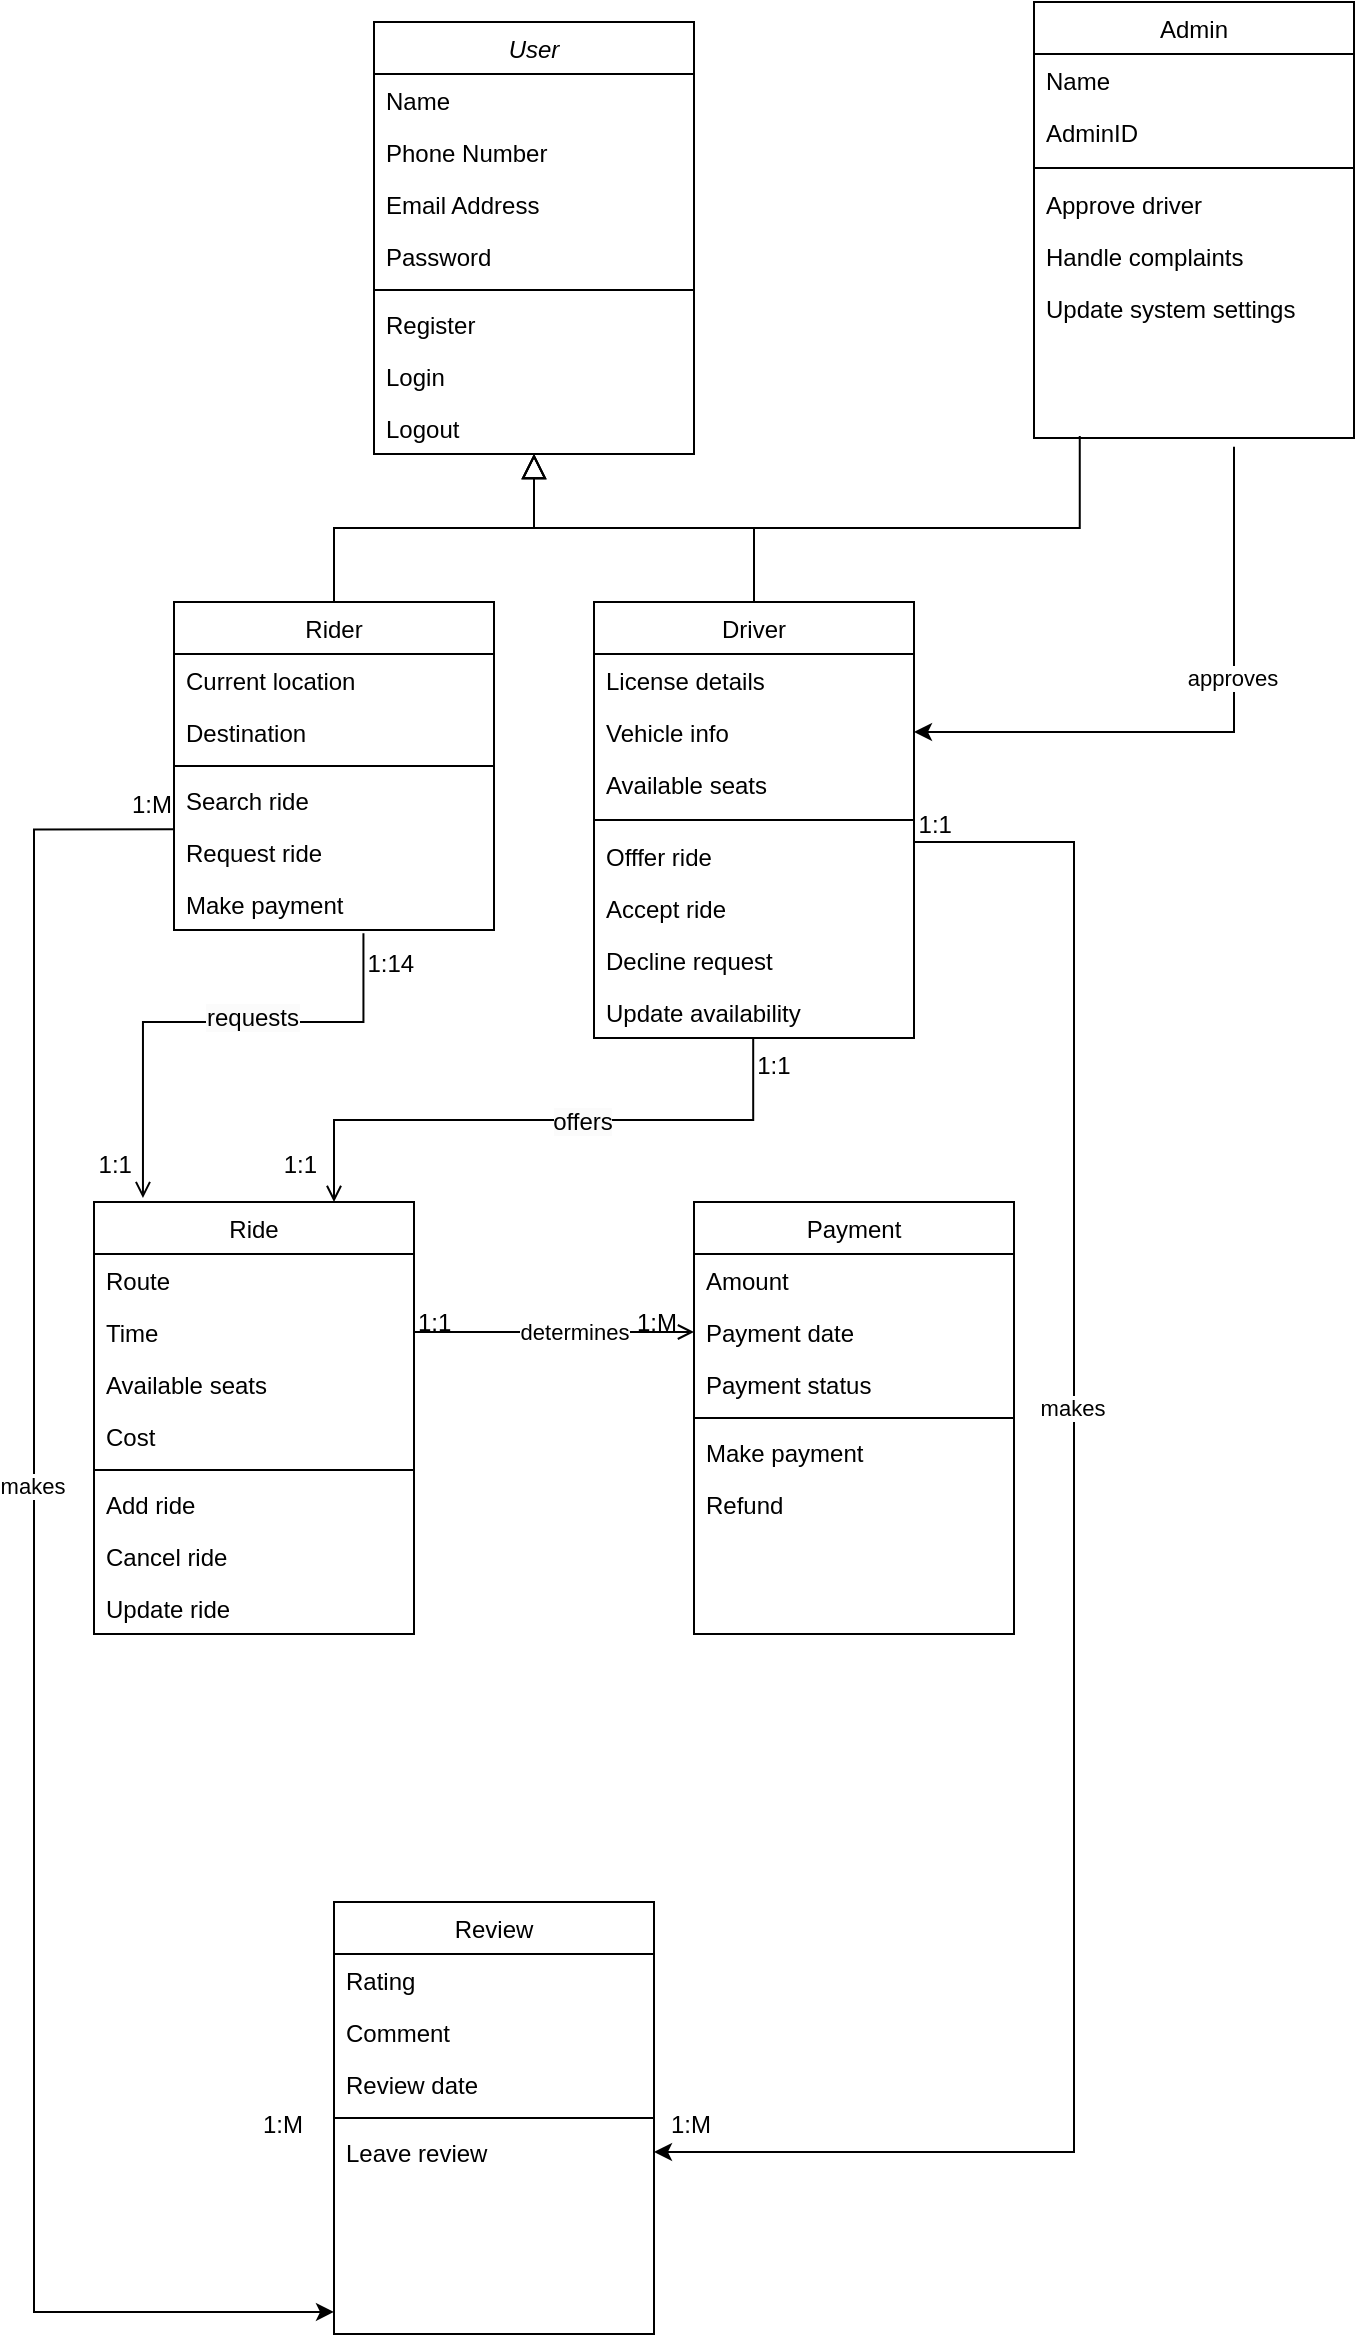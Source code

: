 <mxfile version="24.7.17">
  <diagram id="C5RBs43oDa-KdzZeNtuy" name="Page-1">
    <mxGraphModel grid="1" page="1" gridSize="10" guides="1" tooltips="1" connect="1" arrows="1" fold="1" pageScale="1" pageWidth="827" pageHeight="1169" math="0" shadow="0">
      <root>
        <mxCell id="WIyWlLk6GJQsqaUBKTNV-0" />
        <mxCell id="WIyWlLk6GJQsqaUBKTNV-1" parent="WIyWlLk6GJQsqaUBKTNV-0" />
        <mxCell id="zkfFHV4jXpPFQw0GAbJ--0" value="User" style="swimlane;fontStyle=2;align=center;verticalAlign=top;childLayout=stackLayout;horizontal=1;startSize=26;horizontalStack=0;resizeParent=1;resizeLast=0;collapsible=1;marginBottom=0;rounded=0;shadow=0;strokeWidth=1;" vertex="1" parent="WIyWlLk6GJQsqaUBKTNV-1">
          <mxGeometry x="220" y="120" width="160" height="216" as="geometry">
            <mxRectangle x="230" y="140" width="160" height="26" as="alternateBounds" />
          </mxGeometry>
        </mxCell>
        <mxCell id="zkfFHV4jXpPFQw0GAbJ--1" value="Name" style="text;align=left;verticalAlign=top;spacingLeft=4;spacingRight=4;overflow=hidden;rotatable=0;points=[[0,0.5],[1,0.5]];portConstraint=eastwest;" vertex="1" parent="zkfFHV4jXpPFQw0GAbJ--0">
          <mxGeometry y="26" width="160" height="26" as="geometry" />
        </mxCell>
        <mxCell id="zkfFHV4jXpPFQw0GAbJ--2" value="Phone Number" style="text;align=left;verticalAlign=top;spacingLeft=4;spacingRight=4;overflow=hidden;rotatable=0;points=[[0,0.5],[1,0.5]];portConstraint=eastwest;rounded=0;shadow=0;html=0;" vertex="1" parent="zkfFHV4jXpPFQw0GAbJ--0">
          <mxGeometry y="52" width="160" height="26" as="geometry" />
        </mxCell>
        <mxCell id="zkfFHV4jXpPFQw0GAbJ--3" value="Email Address" style="text;align=left;verticalAlign=top;spacingLeft=4;spacingRight=4;overflow=hidden;rotatable=0;points=[[0,0.5],[1,0.5]];portConstraint=eastwest;rounded=0;shadow=0;html=0;" vertex="1" parent="zkfFHV4jXpPFQw0GAbJ--0">
          <mxGeometry y="78" width="160" height="26" as="geometry" />
        </mxCell>
        <mxCell id="ZANrp6nBPB3dbtO27m4g-0" value="Password" style="text;align=left;verticalAlign=top;spacingLeft=4;spacingRight=4;overflow=hidden;rotatable=0;points=[[0,0.5],[1,0.5]];portConstraint=eastwest;rounded=0;shadow=0;html=0;" vertex="1" parent="zkfFHV4jXpPFQw0GAbJ--0">
          <mxGeometry y="104" width="160" height="26" as="geometry" />
        </mxCell>
        <mxCell id="zkfFHV4jXpPFQw0GAbJ--4" value="" style="line;html=1;strokeWidth=1;align=left;verticalAlign=middle;spacingTop=-1;spacingLeft=3;spacingRight=3;rotatable=0;labelPosition=right;points=[];portConstraint=eastwest;" vertex="1" parent="zkfFHV4jXpPFQw0GAbJ--0">
          <mxGeometry y="130" width="160" height="8" as="geometry" />
        </mxCell>
        <mxCell id="ZANrp6nBPB3dbtO27m4g-2" value="Register" style="text;align=left;verticalAlign=top;spacingLeft=4;spacingRight=4;overflow=hidden;rotatable=0;points=[[0,0.5],[1,0.5]];portConstraint=eastwest;" vertex="1" parent="zkfFHV4jXpPFQw0GAbJ--0">
          <mxGeometry y="138" width="160" height="26" as="geometry" />
        </mxCell>
        <mxCell id="zkfFHV4jXpPFQw0GAbJ--5" value="Login" style="text;align=left;verticalAlign=top;spacingLeft=4;spacingRight=4;overflow=hidden;rotatable=0;points=[[0,0.5],[1,0.5]];portConstraint=eastwest;" vertex="1" parent="zkfFHV4jXpPFQw0GAbJ--0">
          <mxGeometry y="164" width="160" height="26" as="geometry" />
        </mxCell>
        <mxCell id="ZANrp6nBPB3dbtO27m4g-1" value="Logout" style="text;align=left;verticalAlign=top;spacingLeft=4;spacingRight=4;overflow=hidden;rotatable=0;points=[[0,0.5],[1,0.5]];portConstraint=eastwest;" vertex="1" parent="zkfFHV4jXpPFQw0GAbJ--0">
          <mxGeometry y="190" width="160" height="26" as="geometry" />
        </mxCell>
        <mxCell id="zkfFHV4jXpPFQw0GAbJ--6" value="Rider" style="swimlane;fontStyle=0;align=center;verticalAlign=top;childLayout=stackLayout;horizontal=1;startSize=26;horizontalStack=0;resizeParent=1;resizeLast=0;collapsible=1;marginBottom=0;rounded=0;shadow=0;strokeWidth=1;" vertex="1" parent="WIyWlLk6GJQsqaUBKTNV-1">
          <mxGeometry x="120" y="410" width="160" height="164" as="geometry">
            <mxRectangle x="130" y="380" width="160" height="26" as="alternateBounds" />
          </mxGeometry>
        </mxCell>
        <mxCell id="zkfFHV4jXpPFQw0GAbJ--7" value="Current location" style="text;align=left;verticalAlign=top;spacingLeft=4;spacingRight=4;overflow=hidden;rotatable=0;points=[[0,0.5],[1,0.5]];portConstraint=eastwest;" vertex="1" parent="zkfFHV4jXpPFQw0GAbJ--6">
          <mxGeometry y="26" width="160" height="26" as="geometry" />
        </mxCell>
        <mxCell id="zkfFHV4jXpPFQw0GAbJ--8" value="Destination" style="text;align=left;verticalAlign=top;spacingLeft=4;spacingRight=4;overflow=hidden;rotatable=0;points=[[0,0.5],[1,0.5]];portConstraint=eastwest;rounded=0;shadow=0;html=0;" vertex="1" parent="zkfFHV4jXpPFQw0GAbJ--6">
          <mxGeometry y="52" width="160" height="26" as="geometry" />
        </mxCell>
        <mxCell id="zkfFHV4jXpPFQw0GAbJ--9" value="" style="line;html=1;strokeWidth=1;align=left;verticalAlign=middle;spacingTop=-1;spacingLeft=3;spacingRight=3;rotatable=0;labelPosition=right;points=[];portConstraint=eastwest;" vertex="1" parent="zkfFHV4jXpPFQw0GAbJ--6">
          <mxGeometry y="78" width="160" height="8" as="geometry" />
        </mxCell>
        <mxCell id="zkfFHV4jXpPFQw0GAbJ--11" value="Search ride" style="text;align=left;verticalAlign=top;spacingLeft=4;spacingRight=4;overflow=hidden;rotatable=0;points=[[0,0.5],[1,0.5]];portConstraint=eastwest;" vertex="1" parent="zkfFHV4jXpPFQw0GAbJ--6">
          <mxGeometry y="86" width="160" height="26" as="geometry" />
        </mxCell>
        <mxCell id="ZANrp6nBPB3dbtO27m4g-4" value="Request ride" style="text;align=left;verticalAlign=top;spacingLeft=4;spacingRight=4;overflow=hidden;rotatable=0;points=[[0,0.5],[1,0.5]];portConstraint=eastwest;" vertex="1" parent="zkfFHV4jXpPFQw0GAbJ--6">
          <mxGeometry y="112" width="160" height="26" as="geometry" />
        </mxCell>
        <mxCell id="ZANrp6nBPB3dbtO27m4g-5" value="Make payment" style="text;align=left;verticalAlign=top;spacingLeft=4;spacingRight=4;overflow=hidden;rotatable=0;points=[[0,0.5],[1,0.5]];portConstraint=eastwest;" vertex="1" parent="zkfFHV4jXpPFQw0GAbJ--6">
          <mxGeometry y="138" width="160" height="26" as="geometry" />
        </mxCell>
        <mxCell id="zkfFHV4jXpPFQw0GAbJ--12" value="" style="endArrow=block;endSize=10;endFill=0;shadow=0;strokeWidth=1;rounded=0;curved=0;edgeStyle=elbowEdgeStyle;elbow=vertical;" edge="1" parent="WIyWlLk6GJQsqaUBKTNV-1" source="zkfFHV4jXpPFQw0GAbJ--6" target="zkfFHV4jXpPFQw0GAbJ--0">
          <mxGeometry width="160" relative="1" as="geometry">
            <mxPoint x="200" y="203" as="sourcePoint" />
            <mxPoint x="200" y="203" as="targetPoint" />
          </mxGeometry>
        </mxCell>
        <mxCell id="ZANrp6nBPB3dbtO27m4g-54" style="edgeStyle=orthogonalEdgeStyle;rounded=0;orthogonalLoop=1;jettySize=auto;html=1;entryX=1;entryY=0.5;entryDx=0;entryDy=0;" edge="1" parent="WIyWlLk6GJQsqaUBKTNV-1" source="zkfFHV4jXpPFQw0GAbJ--13" target="ZANrp6nBPB3dbtO27m4g-34">
          <mxGeometry relative="1" as="geometry">
            <Array as="points">
              <mxPoint x="570" y="530" />
              <mxPoint x="570" y="1185" />
            </Array>
          </mxGeometry>
        </mxCell>
        <mxCell id="ZANrp6nBPB3dbtO27m4g-55" value="makes" style="edgeLabel;html=1;align=center;verticalAlign=middle;resizable=0;points=[];" connectable="0" vertex="1" parent="ZANrp6nBPB3dbtO27m4g-54">
          <mxGeometry x="-0.231" y="-1" relative="1" as="geometry">
            <mxPoint y="-1" as="offset" />
          </mxGeometry>
        </mxCell>
        <mxCell id="zkfFHV4jXpPFQw0GAbJ--13" value="Driver" style="swimlane;fontStyle=0;align=center;verticalAlign=top;childLayout=stackLayout;horizontal=1;startSize=26;horizontalStack=0;resizeParent=1;resizeLast=0;collapsible=1;marginBottom=0;rounded=0;shadow=0;strokeWidth=1;" vertex="1" parent="WIyWlLk6GJQsqaUBKTNV-1">
          <mxGeometry x="330" y="410" width="160" height="218" as="geometry">
            <mxRectangle x="330" y="410" width="170" height="26" as="alternateBounds" />
          </mxGeometry>
        </mxCell>
        <mxCell id="zkfFHV4jXpPFQw0GAbJ--14" value="License details" style="text;align=left;verticalAlign=top;spacingLeft=4;spacingRight=4;overflow=hidden;rotatable=0;points=[[0,0.5],[1,0.5]];portConstraint=eastwest;" vertex="1" parent="zkfFHV4jXpPFQw0GAbJ--13">
          <mxGeometry y="26" width="160" height="26" as="geometry" />
        </mxCell>
        <mxCell id="ZANrp6nBPB3dbtO27m4g-6" value="Vehicle info" style="text;align=left;verticalAlign=top;spacingLeft=4;spacingRight=4;overflow=hidden;rotatable=0;points=[[0,0.5],[1,0.5]];portConstraint=eastwest;" vertex="1" parent="zkfFHV4jXpPFQw0GAbJ--13">
          <mxGeometry y="52" width="160" height="26" as="geometry" />
        </mxCell>
        <mxCell id="ZANrp6nBPB3dbtO27m4g-7" value="Available seats" style="text;align=left;verticalAlign=top;spacingLeft=4;spacingRight=4;overflow=hidden;rotatable=0;points=[[0,0.5],[1,0.5]];portConstraint=eastwest;" vertex="1" parent="zkfFHV4jXpPFQw0GAbJ--13">
          <mxGeometry y="78" width="160" height="26" as="geometry" />
        </mxCell>
        <mxCell id="zkfFHV4jXpPFQw0GAbJ--15" value="" style="line;html=1;strokeWidth=1;align=left;verticalAlign=middle;spacingTop=-1;spacingLeft=3;spacingRight=3;rotatable=0;labelPosition=right;points=[];portConstraint=eastwest;" vertex="1" parent="zkfFHV4jXpPFQw0GAbJ--13">
          <mxGeometry y="104" width="160" height="10" as="geometry" />
        </mxCell>
        <mxCell id="ZANrp6nBPB3dbtO27m4g-14" value="Offfer ride" style="text;align=left;verticalAlign=top;spacingLeft=4;spacingRight=4;overflow=hidden;rotatable=0;points=[[0,0.5],[1,0.5]];portConstraint=eastwest;" vertex="1" parent="zkfFHV4jXpPFQw0GAbJ--13">
          <mxGeometry y="114" width="160" height="26" as="geometry" />
        </mxCell>
        <mxCell id="ZANrp6nBPB3dbtO27m4g-15" value="Accept ride" style="text;align=left;verticalAlign=top;spacingLeft=4;spacingRight=4;overflow=hidden;rotatable=0;points=[[0,0.5],[1,0.5]];portConstraint=eastwest;" vertex="1" parent="zkfFHV4jXpPFQw0GAbJ--13">
          <mxGeometry y="140" width="160" height="26" as="geometry" />
        </mxCell>
        <mxCell id="ZANrp6nBPB3dbtO27m4g-17" value="Decline request" style="text;align=left;verticalAlign=top;spacingLeft=4;spacingRight=4;overflow=hidden;rotatable=0;points=[[0,0.5],[1,0.5]];portConstraint=eastwest;" vertex="1" parent="zkfFHV4jXpPFQw0GAbJ--13">
          <mxGeometry y="166" width="160" height="26" as="geometry" />
        </mxCell>
        <mxCell id="ZANrp6nBPB3dbtO27m4g-16" value="Update availability" style="text;align=left;verticalAlign=top;spacingLeft=4;spacingRight=4;overflow=hidden;rotatable=0;points=[[0,0.5],[1,0.5]];portConstraint=eastwest;" vertex="1" parent="zkfFHV4jXpPFQw0GAbJ--13">
          <mxGeometry y="192" width="160" height="26" as="geometry" />
        </mxCell>
        <mxCell id="zkfFHV4jXpPFQw0GAbJ--16" value="" style="endArrow=block;endSize=10;endFill=0;shadow=0;strokeWidth=1;rounded=0;curved=0;edgeStyle=elbowEdgeStyle;elbow=vertical;" edge="1" parent="WIyWlLk6GJQsqaUBKTNV-1" source="zkfFHV4jXpPFQw0GAbJ--13" target="zkfFHV4jXpPFQw0GAbJ--0">
          <mxGeometry width="160" relative="1" as="geometry">
            <mxPoint x="210" y="373" as="sourcePoint" />
            <mxPoint x="310" y="271" as="targetPoint" />
          </mxGeometry>
        </mxCell>
        <mxCell id="zkfFHV4jXpPFQw0GAbJ--17" value="Payment" style="swimlane;fontStyle=0;align=center;verticalAlign=top;childLayout=stackLayout;horizontal=1;startSize=26;horizontalStack=0;resizeParent=1;resizeLast=0;collapsible=1;marginBottom=0;rounded=0;shadow=0;strokeWidth=1;" vertex="1" parent="WIyWlLk6GJQsqaUBKTNV-1">
          <mxGeometry x="380" y="710" width="160" height="216" as="geometry">
            <mxRectangle x="550" y="140" width="160" height="26" as="alternateBounds" />
          </mxGeometry>
        </mxCell>
        <mxCell id="zkfFHV4jXpPFQw0GAbJ--19" value="Amount" style="text;align=left;verticalAlign=top;spacingLeft=4;spacingRight=4;overflow=hidden;rotatable=0;points=[[0,0.5],[1,0.5]];portConstraint=eastwest;rounded=0;shadow=0;html=0;" vertex="1" parent="zkfFHV4jXpPFQw0GAbJ--17">
          <mxGeometry y="26" width="160" height="26" as="geometry" />
        </mxCell>
        <mxCell id="zkfFHV4jXpPFQw0GAbJ--18" value="Payment date" style="text;align=left;verticalAlign=top;spacingLeft=4;spacingRight=4;overflow=hidden;rotatable=0;points=[[0,0.5],[1,0.5]];portConstraint=eastwest;" vertex="1" parent="zkfFHV4jXpPFQw0GAbJ--17">
          <mxGeometry y="52" width="160" height="26" as="geometry" />
        </mxCell>
        <mxCell id="zkfFHV4jXpPFQw0GAbJ--20" value="Payment status" style="text;align=left;verticalAlign=top;spacingLeft=4;spacingRight=4;overflow=hidden;rotatable=0;points=[[0,0.5],[1,0.5]];portConstraint=eastwest;rounded=0;shadow=0;html=0;" vertex="1" parent="zkfFHV4jXpPFQw0GAbJ--17">
          <mxGeometry y="78" width="160" height="26" as="geometry" />
        </mxCell>
        <mxCell id="zkfFHV4jXpPFQw0GAbJ--23" value="" style="line;html=1;strokeWidth=1;align=left;verticalAlign=middle;spacingTop=-1;spacingLeft=3;spacingRight=3;rotatable=0;labelPosition=right;points=[];portConstraint=eastwest;" vertex="1" parent="zkfFHV4jXpPFQw0GAbJ--17">
          <mxGeometry y="104" width="160" height="8" as="geometry" />
        </mxCell>
        <mxCell id="zkfFHV4jXpPFQw0GAbJ--24" value="Make payment" style="text;align=left;verticalAlign=top;spacingLeft=4;spacingRight=4;overflow=hidden;rotatable=0;points=[[0,0.5],[1,0.5]];portConstraint=eastwest;" vertex="1" parent="zkfFHV4jXpPFQw0GAbJ--17">
          <mxGeometry y="112" width="160" height="26" as="geometry" />
        </mxCell>
        <mxCell id="zkfFHV4jXpPFQw0GAbJ--25" value="Refund" style="text;align=left;verticalAlign=top;spacingLeft=4;spacingRight=4;overflow=hidden;rotatable=0;points=[[0,0.5],[1,0.5]];portConstraint=eastwest;" vertex="1" parent="zkfFHV4jXpPFQw0GAbJ--17">
          <mxGeometry y="138" width="160" height="26" as="geometry" />
        </mxCell>
        <mxCell id="ZANrp6nBPB3dbtO27m4g-18" value="Ride" style="swimlane;fontStyle=0;align=center;verticalAlign=top;childLayout=stackLayout;horizontal=1;startSize=26;horizontalStack=0;resizeParent=1;resizeLast=0;collapsible=1;marginBottom=0;rounded=0;shadow=0;strokeWidth=1;" vertex="1" parent="WIyWlLk6GJQsqaUBKTNV-1">
          <mxGeometry x="80" y="710" width="160" height="216" as="geometry">
            <mxRectangle x="550" y="140" width="160" height="26" as="alternateBounds" />
          </mxGeometry>
        </mxCell>
        <mxCell id="ZANrp6nBPB3dbtO27m4g-19" value="Route" style="text;align=left;verticalAlign=top;spacingLeft=4;spacingRight=4;overflow=hidden;rotatable=0;points=[[0,0.5],[1,0.5]];portConstraint=eastwest;" vertex="1" parent="ZANrp6nBPB3dbtO27m4g-18">
          <mxGeometry y="26" width="160" height="26" as="geometry" />
        </mxCell>
        <mxCell id="ZANrp6nBPB3dbtO27m4g-20" value="Time" style="text;align=left;verticalAlign=top;spacingLeft=4;spacingRight=4;overflow=hidden;rotatable=0;points=[[0,0.5],[1,0.5]];portConstraint=eastwest;rounded=0;shadow=0;html=0;" vertex="1" parent="ZANrp6nBPB3dbtO27m4g-18">
          <mxGeometry y="52" width="160" height="26" as="geometry" />
        </mxCell>
        <mxCell id="ZANrp6nBPB3dbtO27m4g-21" value="Available seats" style="text;align=left;verticalAlign=top;spacingLeft=4;spacingRight=4;overflow=hidden;rotatable=0;points=[[0,0.5],[1,0.5]];portConstraint=eastwest;rounded=0;shadow=0;html=0;" vertex="1" parent="ZANrp6nBPB3dbtO27m4g-18">
          <mxGeometry y="78" width="160" height="26" as="geometry" />
        </mxCell>
        <mxCell id="ZANrp6nBPB3dbtO27m4g-22" value="Cost" style="text;align=left;verticalAlign=top;spacingLeft=4;spacingRight=4;overflow=hidden;rotatable=0;points=[[0,0.5],[1,0.5]];portConstraint=eastwest;rounded=0;shadow=0;html=0;" vertex="1" parent="ZANrp6nBPB3dbtO27m4g-18">
          <mxGeometry y="104" width="160" height="26" as="geometry" />
        </mxCell>
        <mxCell id="ZANrp6nBPB3dbtO27m4g-24" value="" style="line;html=1;strokeWidth=1;align=left;verticalAlign=middle;spacingTop=-1;spacingLeft=3;spacingRight=3;rotatable=0;labelPosition=right;points=[];portConstraint=eastwest;" vertex="1" parent="ZANrp6nBPB3dbtO27m4g-18">
          <mxGeometry y="130" width="160" height="8" as="geometry" />
        </mxCell>
        <mxCell id="ZANrp6nBPB3dbtO27m4g-25" value="Add ride" style="text;align=left;verticalAlign=top;spacingLeft=4;spacingRight=4;overflow=hidden;rotatable=0;points=[[0,0.5],[1,0.5]];portConstraint=eastwest;" vertex="1" parent="ZANrp6nBPB3dbtO27m4g-18">
          <mxGeometry y="138" width="160" height="26" as="geometry" />
        </mxCell>
        <mxCell id="ZANrp6nBPB3dbtO27m4g-26" value="Cancel ride" style="text;align=left;verticalAlign=top;spacingLeft=4;spacingRight=4;overflow=hidden;rotatable=0;points=[[0,0.5],[1,0.5]];portConstraint=eastwest;" vertex="1" parent="ZANrp6nBPB3dbtO27m4g-18">
          <mxGeometry y="164" width="160" height="26" as="geometry" />
        </mxCell>
        <mxCell id="ZANrp6nBPB3dbtO27m4g-36" value="Update ride" style="text;align=left;verticalAlign=top;spacingLeft=4;spacingRight=4;overflow=hidden;rotatable=0;points=[[0,0.5],[1,0.5]];portConstraint=eastwest;" vertex="1" parent="ZANrp6nBPB3dbtO27m4g-18">
          <mxGeometry y="190" width="160" height="26" as="geometry" />
        </mxCell>
        <mxCell id="ZANrp6nBPB3dbtO27m4g-27" value="Review" style="swimlane;fontStyle=0;align=center;verticalAlign=top;childLayout=stackLayout;horizontal=1;startSize=26;horizontalStack=0;resizeParent=1;resizeLast=0;collapsible=1;marginBottom=0;rounded=0;shadow=0;strokeWidth=1;" vertex="1" parent="WIyWlLk6GJQsqaUBKTNV-1">
          <mxGeometry x="200" y="1060" width="160" height="216" as="geometry">
            <mxRectangle x="550" y="140" width="160" height="26" as="alternateBounds" />
          </mxGeometry>
        </mxCell>
        <mxCell id="ZANrp6nBPB3dbtO27m4g-28" value="Rating" style="text;align=left;verticalAlign=top;spacingLeft=4;spacingRight=4;overflow=hidden;rotatable=0;points=[[0,0.5],[1,0.5]];portConstraint=eastwest;" vertex="1" parent="ZANrp6nBPB3dbtO27m4g-27">
          <mxGeometry y="26" width="160" height="26" as="geometry" />
        </mxCell>
        <mxCell id="ZANrp6nBPB3dbtO27m4g-29" value="Comment" style="text;align=left;verticalAlign=top;spacingLeft=4;spacingRight=4;overflow=hidden;rotatable=0;points=[[0,0.5],[1,0.5]];portConstraint=eastwest;rounded=0;shadow=0;html=0;" vertex="1" parent="ZANrp6nBPB3dbtO27m4g-27">
          <mxGeometry y="52" width="160" height="26" as="geometry" />
        </mxCell>
        <mxCell id="ZANrp6nBPB3dbtO27m4g-30" value="Review date" style="text;align=left;verticalAlign=top;spacingLeft=4;spacingRight=4;overflow=hidden;rotatable=0;points=[[0,0.5],[1,0.5]];portConstraint=eastwest;rounded=0;shadow=0;html=0;" vertex="1" parent="ZANrp6nBPB3dbtO27m4g-27">
          <mxGeometry y="78" width="160" height="26" as="geometry" />
        </mxCell>
        <mxCell id="ZANrp6nBPB3dbtO27m4g-33" value="" style="line;html=1;strokeWidth=1;align=left;verticalAlign=middle;spacingTop=-1;spacingLeft=3;spacingRight=3;rotatable=0;labelPosition=right;points=[];portConstraint=eastwest;" vertex="1" parent="ZANrp6nBPB3dbtO27m4g-27">
          <mxGeometry y="104" width="160" height="8" as="geometry" />
        </mxCell>
        <mxCell id="ZANrp6nBPB3dbtO27m4g-34" value="Leave review" style="text;align=left;verticalAlign=top;spacingLeft=4;spacingRight=4;overflow=hidden;rotatable=0;points=[[0,0.5],[1,0.5]];portConstraint=eastwest;" vertex="1" parent="ZANrp6nBPB3dbtO27m4g-27">
          <mxGeometry y="112" width="160" height="26" as="geometry" />
        </mxCell>
        <mxCell id="ZANrp6nBPB3dbtO27m4g-37" value="" style="endArrow=open;shadow=0;strokeWidth=1;rounded=0;curved=0;endFill=1;edgeStyle=elbowEdgeStyle;elbow=vertical;entryX=0.153;entryY=-0.009;entryDx=0;entryDy=0;entryPerimeter=0;exitX=0.592;exitY=1.061;exitDx=0;exitDy=0;exitPerimeter=0;" edge="1" parent="WIyWlLk6GJQsqaUBKTNV-1" source="ZANrp6nBPB3dbtO27m4g-5" target="ZANrp6nBPB3dbtO27m4g-18">
          <mxGeometry x="0.5" y="41" relative="1" as="geometry">
            <mxPoint x="92" y="628" as="sourcePoint" />
            <mxPoint x="220" y="628" as="targetPoint" />
            <mxPoint x="-40" y="32" as="offset" />
            <Array as="points">
              <mxPoint x="200" y="620" />
            </Array>
          </mxGeometry>
        </mxCell>
        <mxCell id="ZANrp6nBPB3dbtO27m4g-38" value="1:14" style="resizable=0;align=left;verticalAlign=bottom;labelBackgroundColor=none;fontSize=12;" connectable="0" vertex="1" parent="ZANrp6nBPB3dbtO27m4g-37">
          <mxGeometry x="-1" relative="1" as="geometry">
            <mxPoint y="24" as="offset" />
          </mxGeometry>
        </mxCell>
        <mxCell id="ZANrp6nBPB3dbtO27m4g-39" value="1:1" style="resizable=0;align=right;verticalAlign=bottom;labelBackgroundColor=none;fontSize=12;" connectable="0" vertex="1" parent="ZANrp6nBPB3dbtO27m4g-37">
          <mxGeometry x="1" relative="1" as="geometry">
            <mxPoint x="-4" y="-8" as="offset" />
          </mxGeometry>
        </mxCell>
        <mxCell id="ZANrp6nBPB3dbtO27m4g-51" value="&lt;span style=&quot;font-size: 12px; background-color: rgb(251, 251, 251);&quot;&gt;requests&lt;/span&gt;" style="edgeLabel;html=1;align=center;verticalAlign=middle;resizable=0;points=[];" connectable="0" vertex="1" parent="ZANrp6nBPB3dbtO27m4g-37">
          <mxGeometry x="-0.17" y="-2" relative="1" as="geometry">
            <mxPoint as="offset" />
          </mxGeometry>
        </mxCell>
        <mxCell id="ZANrp6nBPB3dbtO27m4g-57" value="1:M" style="resizable=0;align=right;verticalAlign=bottom;labelBackgroundColor=none;fontSize=12;" connectable="0" vertex="1" parent="ZANrp6nBPB3dbtO27m4g-37">
          <mxGeometry x="1" relative="1" as="geometry">
            <mxPoint x="16" y="-188" as="offset" />
          </mxGeometry>
        </mxCell>
        <mxCell id="ZANrp6nBPB3dbtO27m4g-58" value="1:1" style="resizable=0;align=right;verticalAlign=bottom;labelBackgroundColor=none;fontSize=12;" connectable="0" vertex="1" parent="ZANrp6nBPB3dbtO27m4g-37">
          <mxGeometry x="1" relative="1" as="geometry">
            <mxPoint x="406" y="-178" as="offset" />
          </mxGeometry>
        </mxCell>
        <mxCell id="ZANrp6nBPB3dbtO27m4g-41" value="" style="endArrow=open;shadow=0;strokeWidth=1;rounded=0;curved=0;endFill=1;edgeStyle=elbowEdgeStyle;elbow=vertical;entryX=0.75;entryY=0;entryDx=0;entryDy=0;exitX=0.09;exitY=1.214;exitDx=0;exitDy=0;exitPerimeter=0;" edge="1" parent="WIyWlLk6GJQsqaUBKTNV-1" target="ZANrp6nBPB3dbtO27m4g-18">
          <mxGeometry x="0.5" y="41" relative="1" as="geometry">
            <mxPoint x="409.6" y="628.44" as="sourcePoint" />
            <mxPoint x="509.6" y="836.44" as="targetPoint" />
            <mxPoint x="-40" y="32" as="offset" />
          </mxGeometry>
        </mxCell>
        <mxCell id="ZANrp6nBPB3dbtO27m4g-42" value="1:1" style="resizable=0;align=left;verticalAlign=bottom;labelBackgroundColor=none;fontSize=12;" connectable="0" vertex="1" parent="ZANrp6nBPB3dbtO27m4g-41">
          <mxGeometry x="-1" relative="1" as="geometry">
            <mxPoint y="22" as="offset" />
          </mxGeometry>
        </mxCell>
        <mxCell id="ZANrp6nBPB3dbtO27m4g-43" value="1:1" style="resizable=0;align=right;verticalAlign=bottom;labelBackgroundColor=none;fontSize=12;" connectable="0" vertex="1" parent="ZANrp6nBPB3dbtO27m4g-41">
          <mxGeometry x="1" relative="1" as="geometry">
            <mxPoint x="-7" y="-10" as="offset" />
          </mxGeometry>
        </mxCell>
        <mxCell id="ZANrp6nBPB3dbtO27m4g-50" value="&lt;span style=&quot;font-size: 12px; background-color: rgb(251, 251, 251);&quot;&gt;offers&lt;/span&gt;" style="edgeLabel;html=1;align=center;verticalAlign=middle;resizable=0;points=[];" connectable="0" vertex="1" parent="ZANrp6nBPB3dbtO27m4g-41">
          <mxGeometry x="-0.136" y="1" relative="1" as="geometry">
            <mxPoint as="offset" />
          </mxGeometry>
        </mxCell>
        <mxCell id="ZANrp6nBPB3dbtO27m4g-45" value="" style="endArrow=open;shadow=0;strokeWidth=1;rounded=0;curved=0;endFill=1;edgeStyle=elbowEdgeStyle;elbow=horizontal;entryX=0;entryY=0.5;entryDx=0;entryDy=0;exitX=1;exitY=0.5;exitDx=0;exitDy=0;" edge="1" parent="WIyWlLk6GJQsqaUBKTNV-1" source="ZANrp6nBPB3dbtO27m4g-20" target="zkfFHV4jXpPFQw0GAbJ--18">
          <mxGeometry x="0.5" y="41" relative="1" as="geometry">
            <mxPoint x="479.6" y="780" as="sourcePoint" />
            <mxPoint x="400" y="941.56" as="targetPoint" />
            <mxPoint x="-40" y="32" as="offset" />
          </mxGeometry>
        </mxCell>
        <mxCell id="ZANrp6nBPB3dbtO27m4g-46" value="1:1" style="resizable=0;align=left;verticalAlign=bottom;labelBackgroundColor=none;fontSize=12;" connectable="0" vertex="1" parent="ZANrp6nBPB3dbtO27m4g-45">
          <mxGeometry x="-1" relative="1" as="geometry">
            <mxPoint y="4" as="offset" />
          </mxGeometry>
        </mxCell>
        <mxCell id="ZANrp6nBPB3dbtO27m4g-47" value="1:M" style="resizable=0;align=right;verticalAlign=bottom;labelBackgroundColor=none;fontSize=12;" connectable="0" vertex="1" parent="ZANrp6nBPB3dbtO27m4g-45">
          <mxGeometry x="1" relative="1" as="geometry">
            <mxPoint x="-7" y="4" as="offset" />
          </mxGeometry>
        </mxCell>
        <mxCell id="ZANrp6nBPB3dbtO27m4g-49" value="determines" style="edgeLabel;html=1;align=center;verticalAlign=middle;resizable=0;points=[];" connectable="0" vertex="1" parent="ZANrp6nBPB3dbtO27m4g-45">
          <mxGeometry x="0.14" relative="1" as="geometry">
            <mxPoint as="offset" />
          </mxGeometry>
        </mxCell>
        <mxCell id="ZANrp6nBPB3dbtO27m4g-53" style="edgeStyle=orthogonalEdgeStyle;rounded=0;orthogonalLoop=1;jettySize=auto;html=1;entryX=0;entryY=0.5;entryDx=0;entryDy=0;exitX=0.002;exitY=0.064;exitDx=0;exitDy=0;exitPerimeter=0;" edge="1" parent="WIyWlLk6GJQsqaUBKTNV-1" source="ZANrp6nBPB3dbtO27m4g-4">
          <mxGeometry relative="1" as="geometry">
            <Array as="points">
              <mxPoint x="50" y="524" />
              <mxPoint x="50" y="1265" />
            </Array>
            <mxPoint x="119.04" y="509.998" as="sourcePoint" />
            <mxPoint x="200" y="1264.99" as="targetPoint" />
          </mxGeometry>
        </mxCell>
        <mxCell id="ZANrp6nBPB3dbtO27m4g-56" value="makes" style="edgeLabel;html=1;align=center;verticalAlign=middle;resizable=0;points=[];" connectable="0" vertex="1" parent="ZANrp6nBPB3dbtO27m4g-53">
          <mxGeometry x="-0.17" y="-1" relative="1" as="geometry">
            <mxPoint y="-1" as="offset" />
          </mxGeometry>
        </mxCell>
        <mxCell id="ZANrp6nBPB3dbtO27m4g-59" value="1:M" style="resizable=0;align=right;verticalAlign=bottom;labelBackgroundColor=none;fontSize=12;" connectable="0" vertex="1" parent="WIyWlLk6GJQsqaUBKTNV-1">
          <mxGeometry x="390.0" y="1179.996" as="geometry" />
        </mxCell>
        <mxCell id="ZANrp6nBPB3dbtO27m4g-60" value="1:M" style="resizable=0;align=right;verticalAlign=bottom;labelBackgroundColor=none;fontSize=12;" connectable="0" vertex="1" parent="WIyWlLk6GJQsqaUBKTNV-1">
          <mxGeometry x="180.0" y="1189.996" as="geometry">
            <mxPoint x="6" y="-10" as="offset" />
          </mxGeometry>
        </mxCell>
        <mxCell id="r4htXomGk_tthH9ppbN--2" value="Admin" style="swimlane;fontStyle=0;align=center;verticalAlign=top;childLayout=stackLayout;horizontal=1;startSize=26;horizontalStack=0;resizeParent=1;resizeLast=0;collapsible=1;marginBottom=0;rounded=0;shadow=0;strokeWidth=1;" vertex="1" parent="WIyWlLk6GJQsqaUBKTNV-1">
          <mxGeometry x="550" y="110" width="160" height="218" as="geometry">
            <mxRectangle x="330" y="410" width="170" height="26" as="alternateBounds" />
          </mxGeometry>
        </mxCell>
        <mxCell id="r4htXomGk_tthH9ppbN--3" value="Name" style="text;align=left;verticalAlign=top;spacingLeft=4;spacingRight=4;overflow=hidden;rotatable=0;points=[[0,0.5],[1,0.5]];portConstraint=eastwest;" vertex="1" parent="r4htXomGk_tthH9ppbN--2">
          <mxGeometry y="26" width="160" height="26" as="geometry" />
        </mxCell>
        <mxCell id="r4htXomGk_tthH9ppbN--4" value="AdminID" style="text;align=left;verticalAlign=top;spacingLeft=4;spacingRight=4;overflow=hidden;rotatable=0;points=[[0,0.5],[1,0.5]];portConstraint=eastwest;" vertex="1" parent="r4htXomGk_tthH9ppbN--2">
          <mxGeometry y="52" width="160" height="26" as="geometry" />
        </mxCell>
        <mxCell id="r4htXomGk_tthH9ppbN--6" value="" style="line;html=1;strokeWidth=1;align=left;verticalAlign=middle;spacingTop=-1;spacingLeft=3;spacingRight=3;rotatable=0;labelPosition=right;points=[];portConstraint=eastwest;" vertex="1" parent="r4htXomGk_tthH9ppbN--2">
          <mxGeometry y="78" width="160" height="10" as="geometry" />
        </mxCell>
        <mxCell id="r4htXomGk_tthH9ppbN--7" value="Approve driver" style="text;align=left;verticalAlign=top;spacingLeft=4;spacingRight=4;overflow=hidden;rotatable=0;points=[[0,0.5],[1,0.5]];portConstraint=eastwest;" vertex="1" parent="r4htXomGk_tthH9ppbN--2">
          <mxGeometry y="88" width="160" height="26" as="geometry" />
        </mxCell>
        <mxCell id="r4htXomGk_tthH9ppbN--8" value="Handle complaints" style="text;align=left;verticalAlign=top;spacingLeft=4;spacingRight=4;overflow=hidden;rotatable=0;points=[[0,0.5],[1,0.5]];portConstraint=eastwest;" vertex="1" parent="r4htXomGk_tthH9ppbN--2">
          <mxGeometry y="114" width="160" height="26" as="geometry" />
        </mxCell>
        <mxCell id="r4htXomGk_tthH9ppbN--9" value="Update system settings" style="text;align=left;verticalAlign=top;spacingLeft=4;spacingRight=4;overflow=hidden;rotatable=0;points=[[0,0.5],[1,0.5]];portConstraint=eastwest;" vertex="1" parent="r4htXomGk_tthH9ppbN--2">
          <mxGeometry y="140" width="160" height="26" as="geometry" />
        </mxCell>
        <mxCell id="r4htXomGk_tthH9ppbN--13" value="" style="endArrow=block;endSize=10;endFill=0;shadow=0;strokeWidth=1;rounded=0;curved=0;edgeStyle=elbowEdgeStyle;elbow=vertical;exitX=0.143;exitY=0.962;exitDx=0;exitDy=0;exitPerimeter=0;" edge="1" parent="WIyWlLk6GJQsqaUBKTNV-1">
          <mxGeometry width="160" relative="1" as="geometry">
            <mxPoint x="572.88" y="327.012" as="sourcePoint" />
            <mxPoint x="300" y="336" as="targetPoint" />
            <Array as="points">
              <mxPoint x="530" y="373" />
            </Array>
          </mxGeometry>
        </mxCell>
        <mxCell id="r4htXomGk_tthH9ppbN--14" style="edgeStyle=orthogonalEdgeStyle;rounded=0;orthogonalLoop=1;jettySize=auto;html=1;entryX=1;entryY=0.5;entryDx=0;entryDy=0;" edge="1" parent="WIyWlLk6GJQsqaUBKTNV-1" target="ZANrp6nBPB3dbtO27m4g-6">
          <mxGeometry relative="1" as="geometry">
            <Array as="points">
              <mxPoint x="650" y="475" />
            </Array>
            <mxPoint x="650" y="332.353" as="sourcePoint" />
            <mxPoint x="500" y="475" as="targetPoint" />
          </mxGeometry>
        </mxCell>
        <mxCell id="r4htXomGk_tthH9ppbN--15" value="approves" style="edgeLabel;html=1;align=center;verticalAlign=middle;resizable=0;points=[];" connectable="0" vertex="1" parent="r4htXomGk_tthH9ppbN--14">
          <mxGeometry x="-0.231" y="-1" relative="1" as="geometry">
            <mxPoint y="-1" as="offset" />
          </mxGeometry>
        </mxCell>
      </root>
    </mxGraphModel>
  </diagram>
</mxfile>
